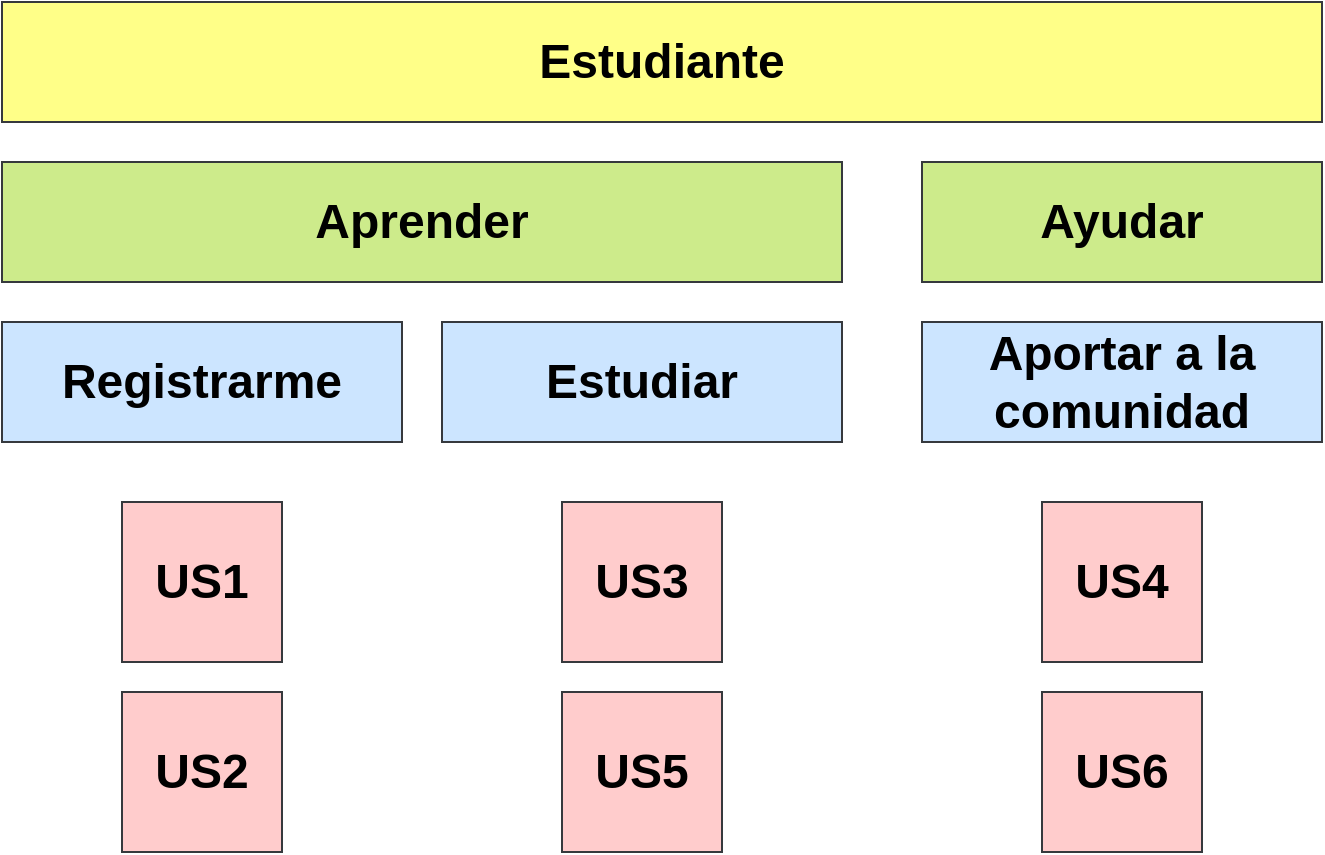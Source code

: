<mxfile version="24.7.8">
  <diagram name="Página-1" id="5eiaCcSJ1PvE_6ZsKGF6">
    <mxGraphModel dx="1114" dy="870" grid="1" gridSize="10" guides="1" tooltips="1" connect="1" arrows="1" fold="1" page="1" pageScale="1" pageWidth="827" pageHeight="1169" math="0" shadow="0">
      <root>
        <mxCell id="0" />
        <mxCell id="1" parent="0" />
        <mxCell id="y01SYBrgKI1at4JyKrcQ-1" value="&lt;h1&gt;Estudiante&lt;/h1&gt;" style="rounded=0;whiteSpace=wrap;html=1;fillColor=#ffff88;strokeColor=#36393d;" vertex="1" parent="1">
          <mxGeometry x="40" y="200" width="660" height="60" as="geometry" />
        </mxCell>
        <mxCell id="y01SYBrgKI1at4JyKrcQ-2" value="&lt;h1&gt;Aprender&lt;/h1&gt;" style="rounded=0;whiteSpace=wrap;html=1;fillColor=#cdeb8b;strokeColor=#36393d;" vertex="1" parent="1">
          <mxGeometry x="40" y="280" width="420" height="60" as="geometry" />
        </mxCell>
        <mxCell id="y01SYBrgKI1at4JyKrcQ-3" value="&lt;h1&gt;Ayudar&lt;/h1&gt;" style="rounded=0;whiteSpace=wrap;html=1;fillColor=#cdeb8b;strokeColor=#36393d;" vertex="1" parent="1">
          <mxGeometry x="500" y="280" width="200" height="60" as="geometry" />
        </mxCell>
        <mxCell id="y01SYBrgKI1at4JyKrcQ-4" value="&lt;h1&gt;Registrarme&lt;/h1&gt;" style="rounded=0;whiteSpace=wrap;html=1;fillColor=#cce5ff;strokeColor=#36393d;" vertex="1" parent="1">
          <mxGeometry x="40" y="360" width="200" height="60" as="geometry" />
        </mxCell>
        <mxCell id="y01SYBrgKI1at4JyKrcQ-5" value="&lt;h1&gt;Estudiar&lt;/h1&gt;" style="rounded=0;whiteSpace=wrap;html=1;fillColor=#cce5ff;strokeColor=#36393d;" vertex="1" parent="1">
          <mxGeometry x="260" y="360" width="200" height="60" as="geometry" />
        </mxCell>
        <mxCell id="y01SYBrgKI1at4JyKrcQ-6" value="&lt;h1&gt;Aportar a la comunidad&lt;/h1&gt;" style="rounded=0;whiteSpace=wrap;html=1;fillColor=#cce5ff;strokeColor=#36393d;" vertex="1" parent="1">
          <mxGeometry x="500" y="360" width="200" height="60" as="geometry" />
        </mxCell>
        <mxCell id="y01SYBrgKI1at4JyKrcQ-7" value="&lt;h1&gt;US1&lt;/h1&gt;" style="whiteSpace=wrap;html=1;aspect=fixed;fillColor=#ffcccc;strokeColor=#36393d;" vertex="1" parent="1">
          <mxGeometry x="100" y="450" width="80" height="80" as="geometry" />
        </mxCell>
        <mxCell id="y01SYBrgKI1at4JyKrcQ-8" value="&lt;h1&gt;US2&lt;/h1&gt;" style="whiteSpace=wrap;html=1;aspect=fixed;fillColor=#ffcccc;strokeColor=#36393d;" vertex="1" parent="1">
          <mxGeometry x="100" y="545" width="80" height="80" as="geometry" />
        </mxCell>
        <mxCell id="y01SYBrgKI1at4JyKrcQ-9" value="&lt;h1&gt;US3&lt;/h1&gt;" style="whiteSpace=wrap;html=1;aspect=fixed;fillColor=#ffcccc;strokeColor=#36393d;" vertex="1" parent="1">
          <mxGeometry x="320" y="450" width="80" height="80" as="geometry" />
        </mxCell>
        <mxCell id="y01SYBrgKI1at4JyKrcQ-10" value="&lt;h1&gt;US5&lt;/h1&gt;" style="whiteSpace=wrap;html=1;aspect=fixed;fillColor=#ffcccc;strokeColor=#36393d;" vertex="1" parent="1">
          <mxGeometry x="320" y="545" width="80" height="80" as="geometry" />
        </mxCell>
        <mxCell id="y01SYBrgKI1at4JyKrcQ-11" value="&lt;h1&gt;US4&lt;/h1&gt;" style="whiteSpace=wrap;html=1;aspect=fixed;fillColor=#ffcccc;strokeColor=#36393d;" vertex="1" parent="1">
          <mxGeometry x="560" y="450" width="80" height="80" as="geometry" />
        </mxCell>
        <mxCell id="y01SYBrgKI1at4JyKrcQ-12" value="&lt;h1&gt;US6&lt;/h1&gt;" style="whiteSpace=wrap;html=1;aspect=fixed;fillColor=#ffcccc;strokeColor=#36393d;" vertex="1" parent="1">
          <mxGeometry x="560" y="545" width="80" height="80" as="geometry" />
        </mxCell>
      </root>
    </mxGraphModel>
  </diagram>
</mxfile>
